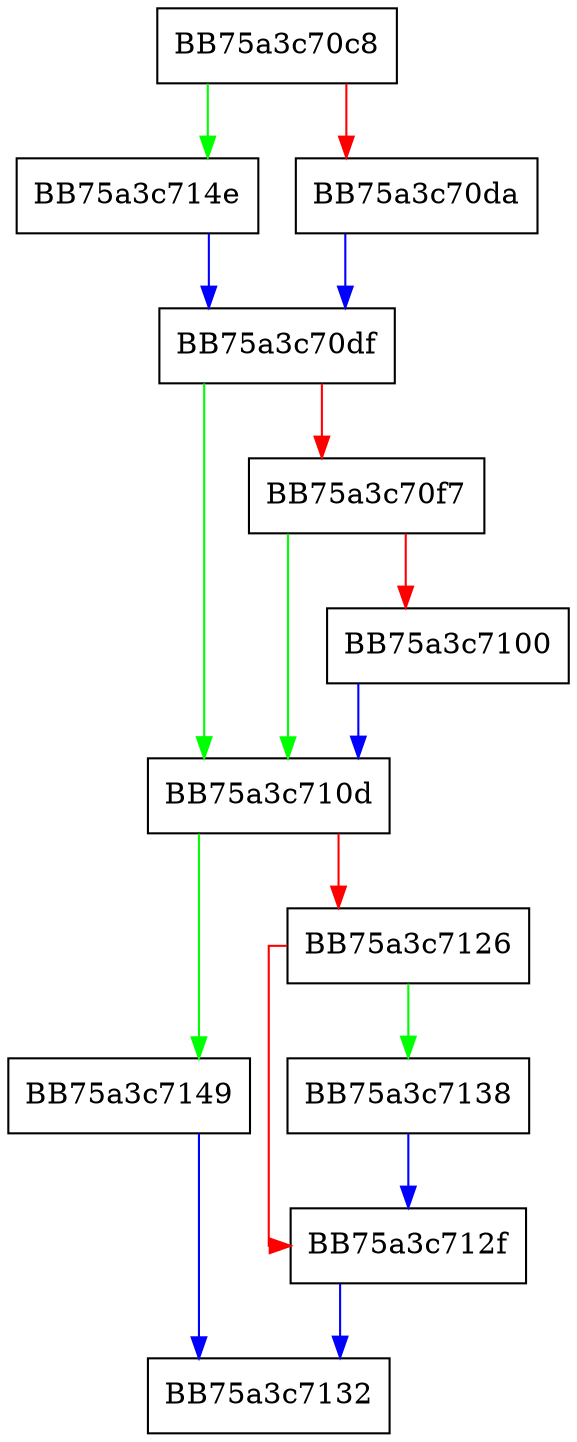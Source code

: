 digraph _Desired_grow_bucket_count {
  node [shape="box"];
  graph [splines=ortho];
  BB75a3c70c8 -> BB75a3c714e [color="green"];
  BB75a3c70c8 -> BB75a3c70da [color="red"];
  BB75a3c70da -> BB75a3c70df [color="blue"];
  BB75a3c70df -> BB75a3c710d [color="green"];
  BB75a3c70df -> BB75a3c70f7 [color="red"];
  BB75a3c70f7 -> BB75a3c710d [color="green"];
  BB75a3c70f7 -> BB75a3c7100 [color="red"];
  BB75a3c7100 -> BB75a3c710d [color="blue"];
  BB75a3c710d -> BB75a3c7149 [color="green"];
  BB75a3c710d -> BB75a3c7126 [color="red"];
  BB75a3c7126 -> BB75a3c7138 [color="green"];
  BB75a3c7126 -> BB75a3c712f [color="red"];
  BB75a3c712f -> BB75a3c7132 [color="blue"];
  BB75a3c7138 -> BB75a3c712f [color="blue"];
  BB75a3c7149 -> BB75a3c7132 [color="blue"];
  BB75a3c714e -> BB75a3c70df [color="blue"];
}